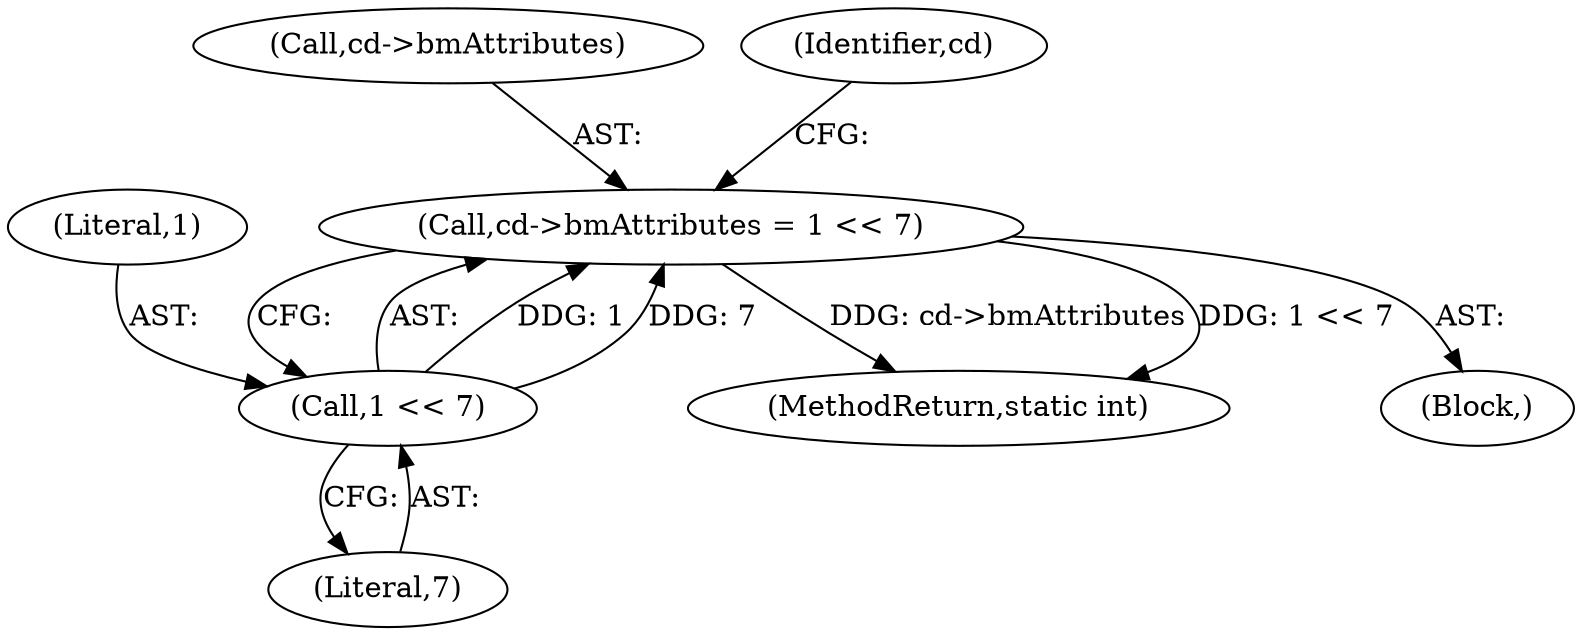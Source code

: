 digraph "1_Chrome_ac149a8d4371c0e01e0934fdd57b09e86f96b5b9_0@pointer" {
"1000207" [label="(Call,cd->bmAttributes = 1 << 7)"];
"1000211" [label="(Call,1 << 7)"];
"1000208" [label="(Call,cd->bmAttributes)"];
"1000212" [label="(Literal,1)"];
"1000105" [label="(Block,)"];
"1000211" [label="(Call,1 << 7)"];
"1000375" [label="(MethodReturn,static int)"];
"1000216" [label="(Identifier,cd)"];
"1000207" [label="(Call,cd->bmAttributes = 1 << 7)"];
"1000213" [label="(Literal,7)"];
"1000207" -> "1000105"  [label="AST: "];
"1000207" -> "1000211"  [label="CFG: "];
"1000208" -> "1000207"  [label="AST: "];
"1000211" -> "1000207"  [label="AST: "];
"1000216" -> "1000207"  [label="CFG: "];
"1000207" -> "1000375"  [label="DDG: cd->bmAttributes"];
"1000207" -> "1000375"  [label="DDG: 1 << 7"];
"1000211" -> "1000207"  [label="DDG: 1"];
"1000211" -> "1000207"  [label="DDG: 7"];
"1000211" -> "1000213"  [label="CFG: "];
"1000212" -> "1000211"  [label="AST: "];
"1000213" -> "1000211"  [label="AST: "];
}
